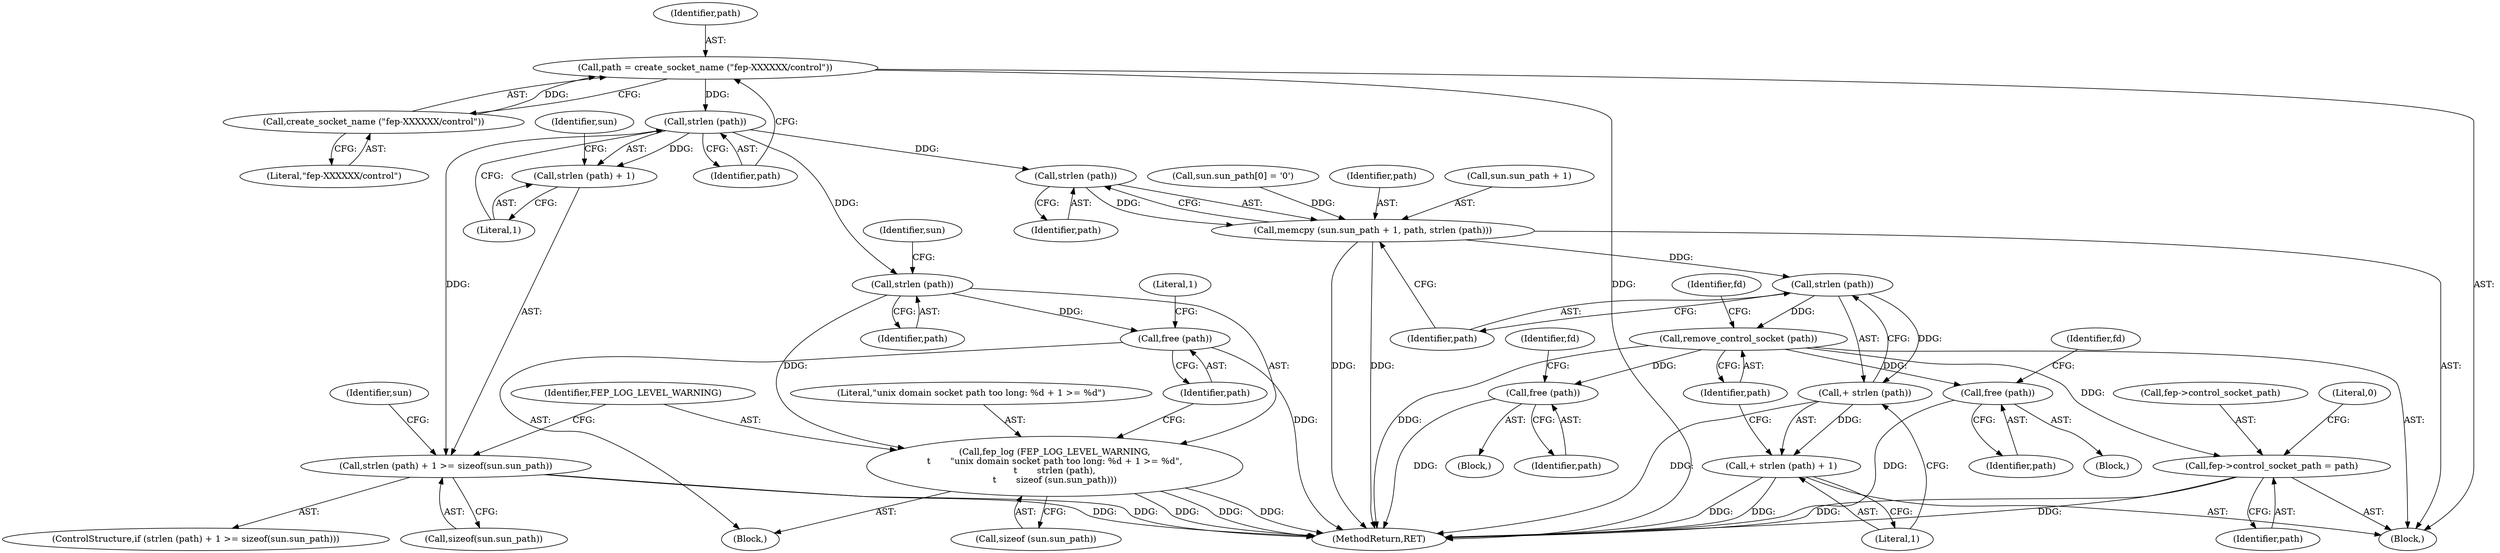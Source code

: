 digraph "0_libfep_293d9d3f@API" {
"1000123" [label="(Call,path = create_socket_name (\"fep-XXXXXX/control\"))"];
"1000125" [label="(Call,create_socket_name (\"fep-XXXXXX/control\"))"];
"1000130" [label="(Call,strlen (path))"];
"1000128" [label="(Call,strlen (path) + 1 >= sizeof(sun.sun_path))"];
"1000129" [label="(Call,strlen (path) + 1)"];
"1000141" [label="(Call,strlen (path))"];
"1000138" [label="(Call,fep_log (FEP_LOG_LEVEL_WARNING,\n\t       \"unix domain socket path too long: %d + 1 >= %d\",\n\t       strlen (path),\n\t       sizeof (sun.sun_path)))"];
"1000147" [label="(Call,free (path))"];
"1000177" [label="(Call,strlen (path))"];
"1000170" [label="(Call,memcpy (sun.sun_path + 1, path, strlen (path)))"];
"1000181" [label="(Call,strlen (path))"];
"1000180" [label="(Call,+ strlen (path))"];
"1000179" [label="(Call,+ strlen (path) + 1)"];
"1000184" [label="(Call,remove_control_socket (path))"];
"1000199" [label="(Call,free (path))"];
"1000215" [label="(Call,free (path))"];
"1000227" [label="(Call,fep->control_socket_path = path)"];
"1000227" [label="(Call,fep->control_socket_path = path)"];
"1000125" [label="(Call,create_socket_name (\"fep-XXXXXX/control\"))"];
"1000138" [label="(Call,fep_log (FEP_LOG_LEVEL_WARNING,\n\t       \"unix domain socket path too long: %d + 1 >= %d\",\n\t       strlen (path),\n\t       sizeof (sun.sun_path)))"];
"1000170" [label="(Call,memcpy (sun.sun_path + 1, path, strlen (path)))"];
"1000183" [label="(Literal,1)"];
"1000141" [label="(Call,strlen (path))"];
"1000137" [label="(Block,)"];
"1000234" [label="(MethodReturn,RET)"];
"1000163" [label="(Call,sun.sun_path[0] = '\0')"];
"1000180" [label="(Call,+ strlen (path))"];
"1000202" [label="(Identifier,fd)"];
"1000182" [label="(Identifier,path)"];
"1000216" [label="(Identifier,path)"];
"1000218" [label="(Identifier,fd)"];
"1000177" [label="(Call,strlen (path))"];
"1000176" [label="(Identifier,path)"];
"1000123" [label="(Call,path = create_socket_name (\"fep-XXXXXX/control\"))"];
"1000127" [label="(ControlStructure,if (strlen (path) + 1 >= sizeof(sun.sun_path)))"];
"1000179" [label="(Call,+ strlen (path) + 1)"];
"1000228" [label="(Call,fep->control_socket_path)"];
"1000145" [label="(Identifier,sun)"];
"1000200" [label="(Identifier,path)"];
"1000189" [label="(Identifier,fd)"];
"1000154" [label="(Identifier,sun)"];
"1000181" [label="(Call,strlen (path))"];
"1000151" [label="(Literal,1)"];
"1000129" [label="(Call,strlen (path) + 1)"];
"1000126" [label="(Literal,\"fep-XXXXXX/control\")"];
"1000124" [label="(Identifier,path)"];
"1000199" [label="(Call,free (path))"];
"1000148" [label="(Identifier,path)"];
"1000184" [label="(Call,remove_control_socket (path))"];
"1000147" [label="(Call,free (path))"];
"1000178" [label="(Identifier,path)"];
"1000142" [label="(Identifier,path)"];
"1000185" [label="(Identifier,path)"];
"1000231" [label="(Identifier,path)"];
"1000130" [label="(Call,strlen (path))"];
"1000131" [label="(Identifier,path)"];
"1000140" [label="(Literal,\"unix domain socket path too long: %d + 1 >= %d\")"];
"1000233" [label="(Literal,0)"];
"1000132" [label="(Literal,1)"];
"1000143" [label="(Call,sizeof (sun.sun_path))"];
"1000133" [label="(Call,sizeof(sun.sun_path))"];
"1000102" [label="(Block,)"];
"1000128" [label="(Call,strlen (path) + 1 >= sizeof(sun.sun_path))"];
"1000139" [label="(Identifier,FEP_LOG_LEVEL_WARNING)"];
"1000171" [label="(Call,sun.sun_path + 1)"];
"1000215" [label="(Call,free (path))"];
"1000135" [label="(Identifier,sun)"];
"1000212" [label="(Block,)"];
"1000196" [label="(Block,)"];
"1000123" -> "1000102"  [label="AST: "];
"1000123" -> "1000125"  [label="CFG: "];
"1000124" -> "1000123"  [label="AST: "];
"1000125" -> "1000123"  [label="AST: "];
"1000131" -> "1000123"  [label="CFG: "];
"1000123" -> "1000234"  [label="DDG: "];
"1000125" -> "1000123"  [label="DDG: "];
"1000123" -> "1000130"  [label="DDG: "];
"1000125" -> "1000126"  [label="CFG: "];
"1000126" -> "1000125"  [label="AST: "];
"1000130" -> "1000129"  [label="AST: "];
"1000130" -> "1000131"  [label="CFG: "];
"1000131" -> "1000130"  [label="AST: "];
"1000132" -> "1000130"  [label="CFG: "];
"1000130" -> "1000128"  [label="DDG: "];
"1000130" -> "1000129"  [label="DDG: "];
"1000130" -> "1000141"  [label="DDG: "];
"1000130" -> "1000177"  [label="DDG: "];
"1000128" -> "1000127"  [label="AST: "];
"1000128" -> "1000133"  [label="CFG: "];
"1000129" -> "1000128"  [label="AST: "];
"1000133" -> "1000128"  [label="AST: "];
"1000139" -> "1000128"  [label="CFG: "];
"1000154" -> "1000128"  [label="CFG: "];
"1000128" -> "1000234"  [label="DDG: "];
"1000128" -> "1000234"  [label="DDG: "];
"1000129" -> "1000132"  [label="CFG: "];
"1000132" -> "1000129"  [label="AST: "];
"1000135" -> "1000129"  [label="CFG: "];
"1000141" -> "1000138"  [label="AST: "];
"1000141" -> "1000142"  [label="CFG: "];
"1000142" -> "1000141"  [label="AST: "];
"1000145" -> "1000141"  [label="CFG: "];
"1000141" -> "1000138"  [label="DDG: "];
"1000141" -> "1000147"  [label="DDG: "];
"1000138" -> "1000137"  [label="AST: "];
"1000138" -> "1000143"  [label="CFG: "];
"1000139" -> "1000138"  [label="AST: "];
"1000140" -> "1000138"  [label="AST: "];
"1000143" -> "1000138"  [label="AST: "];
"1000148" -> "1000138"  [label="CFG: "];
"1000138" -> "1000234"  [label="DDG: "];
"1000138" -> "1000234"  [label="DDG: "];
"1000138" -> "1000234"  [label="DDG: "];
"1000147" -> "1000137"  [label="AST: "];
"1000147" -> "1000148"  [label="CFG: "];
"1000148" -> "1000147"  [label="AST: "];
"1000151" -> "1000147"  [label="CFG: "];
"1000147" -> "1000234"  [label="DDG: "];
"1000177" -> "1000170"  [label="AST: "];
"1000177" -> "1000178"  [label="CFG: "];
"1000178" -> "1000177"  [label="AST: "];
"1000170" -> "1000177"  [label="CFG: "];
"1000177" -> "1000170"  [label="DDG: "];
"1000170" -> "1000102"  [label="AST: "];
"1000171" -> "1000170"  [label="AST: "];
"1000176" -> "1000170"  [label="AST: "];
"1000182" -> "1000170"  [label="CFG: "];
"1000170" -> "1000234"  [label="DDG: "];
"1000170" -> "1000234"  [label="DDG: "];
"1000163" -> "1000170"  [label="DDG: "];
"1000170" -> "1000181"  [label="DDG: "];
"1000181" -> "1000180"  [label="AST: "];
"1000181" -> "1000182"  [label="CFG: "];
"1000182" -> "1000181"  [label="AST: "];
"1000180" -> "1000181"  [label="CFG: "];
"1000181" -> "1000180"  [label="DDG: "];
"1000181" -> "1000184"  [label="DDG: "];
"1000180" -> "1000179"  [label="AST: "];
"1000183" -> "1000180"  [label="CFG: "];
"1000180" -> "1000234"  [label="DDG: "];
"1000180" -> "1000179"  [label="DDG: "];
"1000179" -> "1000102"  [label="AST: "];
"1000179" -> "1000183"  [label="CFG: "];
"1000183" -> "1000179"  [label="AST: "];
"1000185" -> "1000179"  [label="CFG: "];
"1000179" -> "1000234"  [label="DDG: "];
"1000179" -> "1000234"  [label="DDG: "];
"1000184" -> "1000102"  [label="AST: "];
"1000184" -> "1000185"  [label="CFG: "];
"1000185" -> "1000184"  [label="AST: "];
"1000189" -> "1000184"  [label="CFG: "];
"1000184" -> "1000234"  [label="DDG: "];
"1000184" -> "1000199"  [label="DDG: "];
"1000184" -> "1000215"  [label="DDG: "];
"1000184" -> "1000227"  [label="DDG: "];
"1000199" -> "1000196"  [label="AST: "];
"1000199" -> "1000200"  [label="CFG: "];
"1000200" -> "1000199"  [label="AST: "];
"1000202" -> "1000199"  [label="CFG: "];
"1000199" -> "1000234"  [label="DDG: "];
"1000215" -> "1000212"  [label="AST: "];
"1000215" -> "1000216"  [label="CFG: "];
"1000216" -> "1000215"  [label="AST: "];
"1000218" -> "1000215"  [label="CFG: "];
"1000215" -> "1000234"  [label="DDG: "];
"1000227" -> "1000102"  [label="AST: "];
"1000227" -> "1000231"  [label="CFG: "];
"1000228" -> "1000227"  [label="AST: "];
"1000231" -> "1000227"  [label="AST: "];
"1000233" -> "1000227"  [label="CFG: "];
"1000227" -> "1000234"  [label="DDG: "];
"1000227" -> "1000234"  [label="DDG: "];
}
